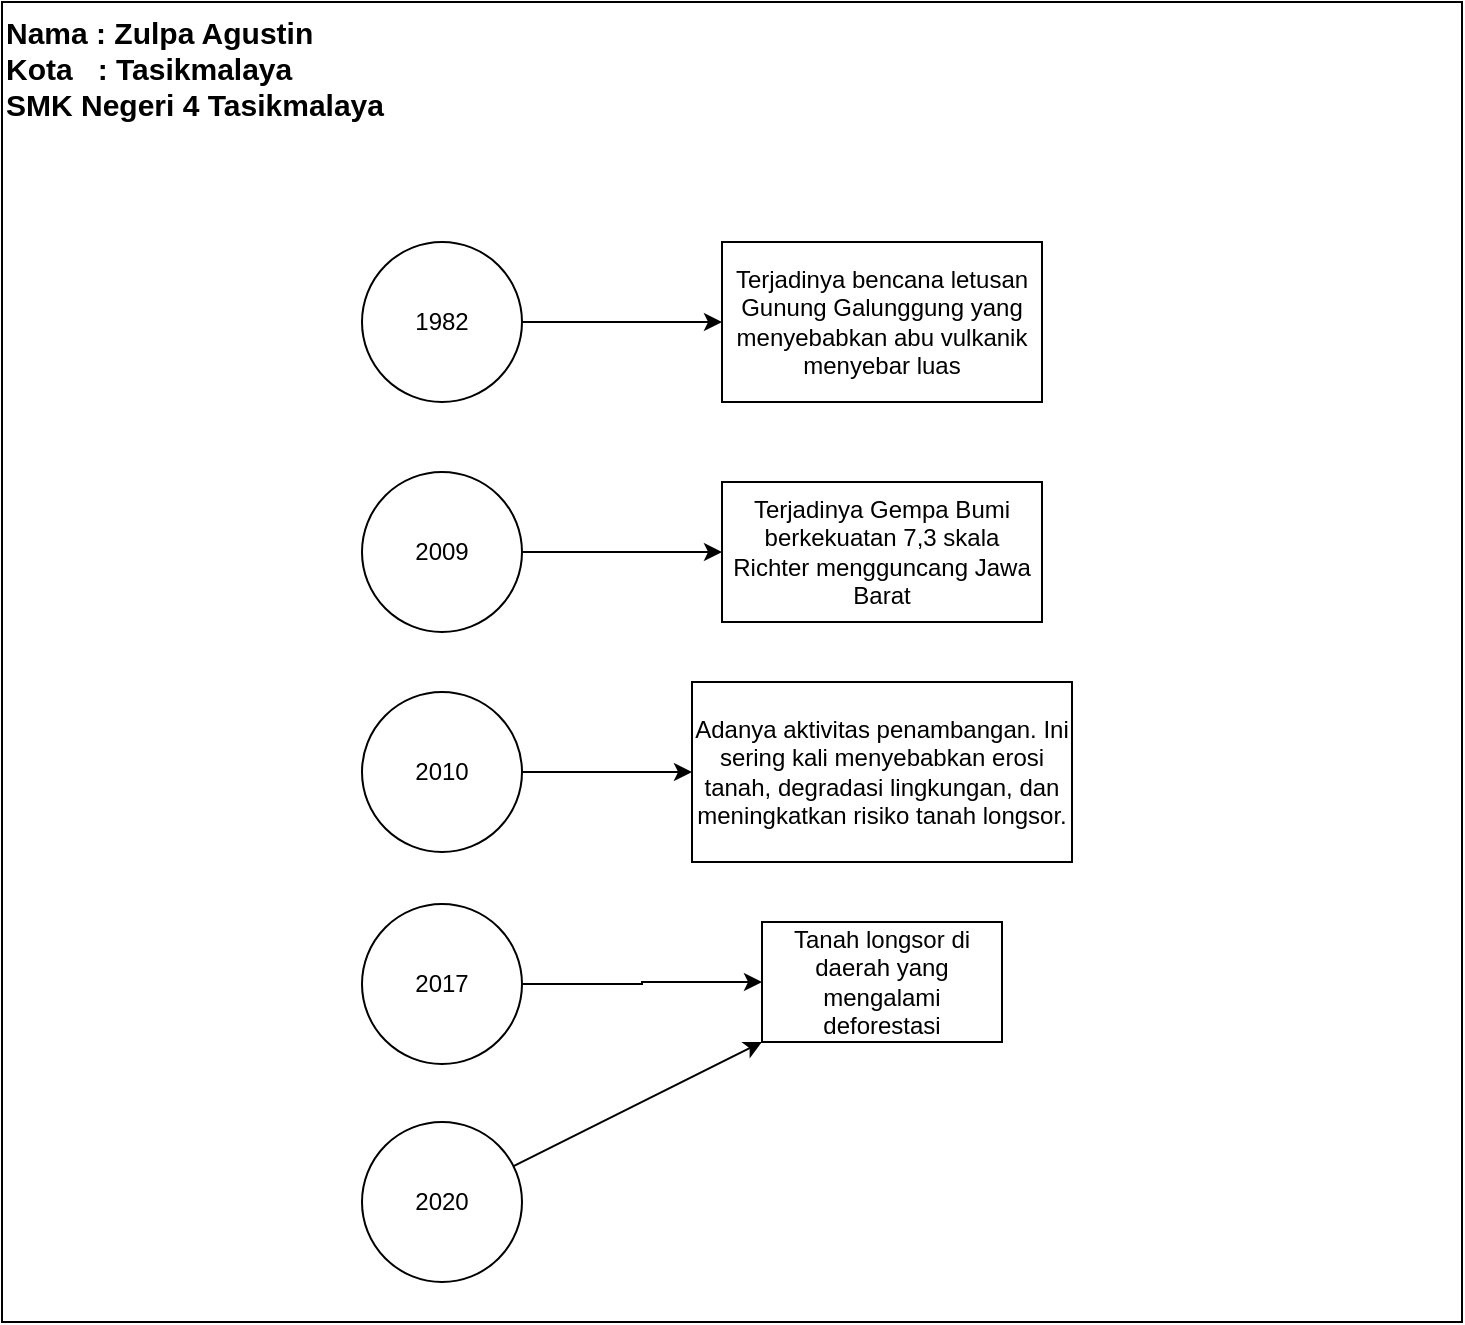 <mxfile version="24.7.7">
  <diagram name="Page-1" id="8CI6s-3blOcTyeabZUMh">
    <mxGraphModel dx="1134" dy="637" grid="1" gridSize="10" guides="1" tooltips="1" connect="1" arrows="1" fold="1" page="1" pageScale="1" pageWidth="850" pageHeight="1100" math="0" shadow="0">
      <root>
        <mxCell id="0" />
        <mxCell id="1" parent="0" />
        <mxCell id="9LHKJstA_5zomm5PVRbd-1" value="Nama : Zulpa Agustin&lt;div style=&quot;font-size: 15px;&quot;&gt;Kota&amp;nbsp; &amp;nbsp;: Tasikmalaya&lt;/div&gt;&lt;div style=&quot;font-size: 15px;&quot;&gt;SMK Negeri 4 Tasikmalaya&lt;/div&gt;" style="rounded=0;whiteSpace=wrap;html=1;align=left;verticalAlign=top;fontStyle=1;fontSize=15;" vertex="1" parent="1">
          <mxGeometry x="40" y="20" width="730" height="660" as="geometry" />
        </mxCell>
        <mxCell id="9LHKJstA_5zomm5PVRbd-4" value="" style="edgeStyle=orthogonalEdgeStyle;rounded=0;orthogonalLoop=1;jettySize=auto;html=1;" edge="1" parent="1" source="9LHKJstA_5zomm5PVRbd-2" target="9LHKJstA_5zomm5PVRbd-3">
          <mxGeometry relative="1" as="geometry" />
        </mxCell>
        <mxCell id="9LHKJstA_5zomm5PVRbd-2" value="1982" style="ellipse;whiteSpace=wrap;html=1;aspect=fixed;" vertex="1" parent="1">
          <mxGeometry x="220" y="140" width="80" height="80" as="geometry" />
        </mxCell>
        <mxCell id="9LHKJstA_5zomm5PVRbd-3" value="Terjadinya bencana letusan Gunung Galunggung yang menyebabkan abu vulkanik menyebar luas" style="whiteSpace=wrap;html=1;" vertex="1" parent="1">
          <mxGeometry x="400" y="140" width="160" height="80" as="geometry" />
        </mxCell>
        <mxCell id="9LHKJstA_5zomm5PVRbd-7" value="" style="edgeStyle=orthogonalEdgeStyle;rounded=0;orthogonalLoop=1;jettySize=auto;html=1;" edge="1" parent="1" source="9LHKJstA_5zomm5PVRbd-5" target="9LHKJstA_5zomm5PVRbd-6">
          <mxGeometry relative="1" as="geometry" />
        </mxCell>
        <mxCell id="9LHKJstA_5zomm5PVRbd-5" value="2009" style="ellipse;whiteSpace=wrap;html=1;aspect=fixed;" vertex="1" parent="1">
          <mxGeometry x="220" y="255" width="80" height="80" as="geometry" />
        </mxCell>
        <mxCell id="9LHKJstA_5zomm5PVRbd-6" value="Terjadinya Gempa Bumi berkekuatan 7,3 skala Richter mengguncang Jawa Barat" style="whiteSpace=wrap;html=1;" vertex="1" parent="1">
          <mxGeometry x="400" y="260" width="160" height="70" as="geometry" />
        </mxCell>
        <mxCell id="9LHKJstA_5zomm5PVRbd-10" value="" style="edgeStyle=orthogonalEdgeStyle;rounded=0;orthogonalLoop=1;jettySize=auto;html=1;" edge="1" parent="1" source="9LHKJstA_5zomm5PVRbd-8" target="9LHKJstA_5zomm5PVRbd-9">
          <mxGeometry relative="1" as="geometry" />
        </mxCell>
        <mxCell id="9LHKJstA_5zomm5PVRbd-8" value="2010" style="ellipse;whiteSpace=wrap;html=1;aspect=fixed;" vertex="1" parent="1">
          <mxGeometry x="220" y="365" width="80" height="80" as="geometry" />
        </mxCell>
        <mxCell id="9LHKJstA_5zomm5PVRbd-9" value="Adanya aktivitas penambangan. Ini sering kali menyebabkan erosi tanah, degradasi lingkungan, dan meningkatkan risiko tanah longsor." style="whiteSpace=wrap;html=1;" vertex="1" parent="1">
          <mxGeometry x="385" y="360" width="190" height="90" as="geometry" />
        </mxCell>
        <mxCell id="9LHKJstA_5zomm5PVRbd-13" value="" style="edgeStyle=orthogonalEdgeStyle;rounded=0;orthogonalLoop=1;jettySize=auto;html=1;" edge="1" parent="1" source="9LHKJstA_5zomm5PVRbd-11" target="9LHKJstA_5zomm5PVRbd-12">
          <mxGeometry relative="1" as="geometry" />
        </mxCell>
        <mxCell id="9LHKJstA_5zomm5PVRbd-11" value="2017" style="ellipse;whiteSpace=wrap;html=1;aspect=fixed;" vertex="1" parent="1">
          <mxGeometry x="220" y="471" width="80" height="80" as="geometry" />
        </mxCell>
        <mxCell id="9LHKJstA_5zomm5PVRbd-12" value="Tanah longsor di daerah yang mengalami deforestasi" style="whiteSpace=wrap;html=1;" vertex="1" parent="1">
          <mxGeometry x="420" y="480" width="120" height="60" as="geometry" />
        </mxCell>
        <mxCell id="9LHKJstA_5zomm5PVRbd-14" value="2020" style="ellipse;whiteSpace=wrap;html=1;aspect=fixed;" vertex="1" parent="1">
          <mxGeometry x="220" y="580" width="80" height="80" as="geometry" />
        </mxCell>
        <mxCell id="9LHKJstA_5zomm5PVRbd-15" value="" style="endArrow=classic;html=1;rounded=0;" edge="1" parent="1" source="9LHKJstA_5zomm5PVRbd-14" target="9LHKJstA_5zomm5PVRbd-12">
          <mxGeometry width="50" height="50" relative="1" as="geometry">
            <mxPoint x="320" y="380" as="sourcePoint" />
            <mxPoint x="370" y="330" as="targetPoint" />
          </mxGeometry>
        </mxCell>
      </root>
    </mxGraphModel>
  </diagram>
</mxfile>
